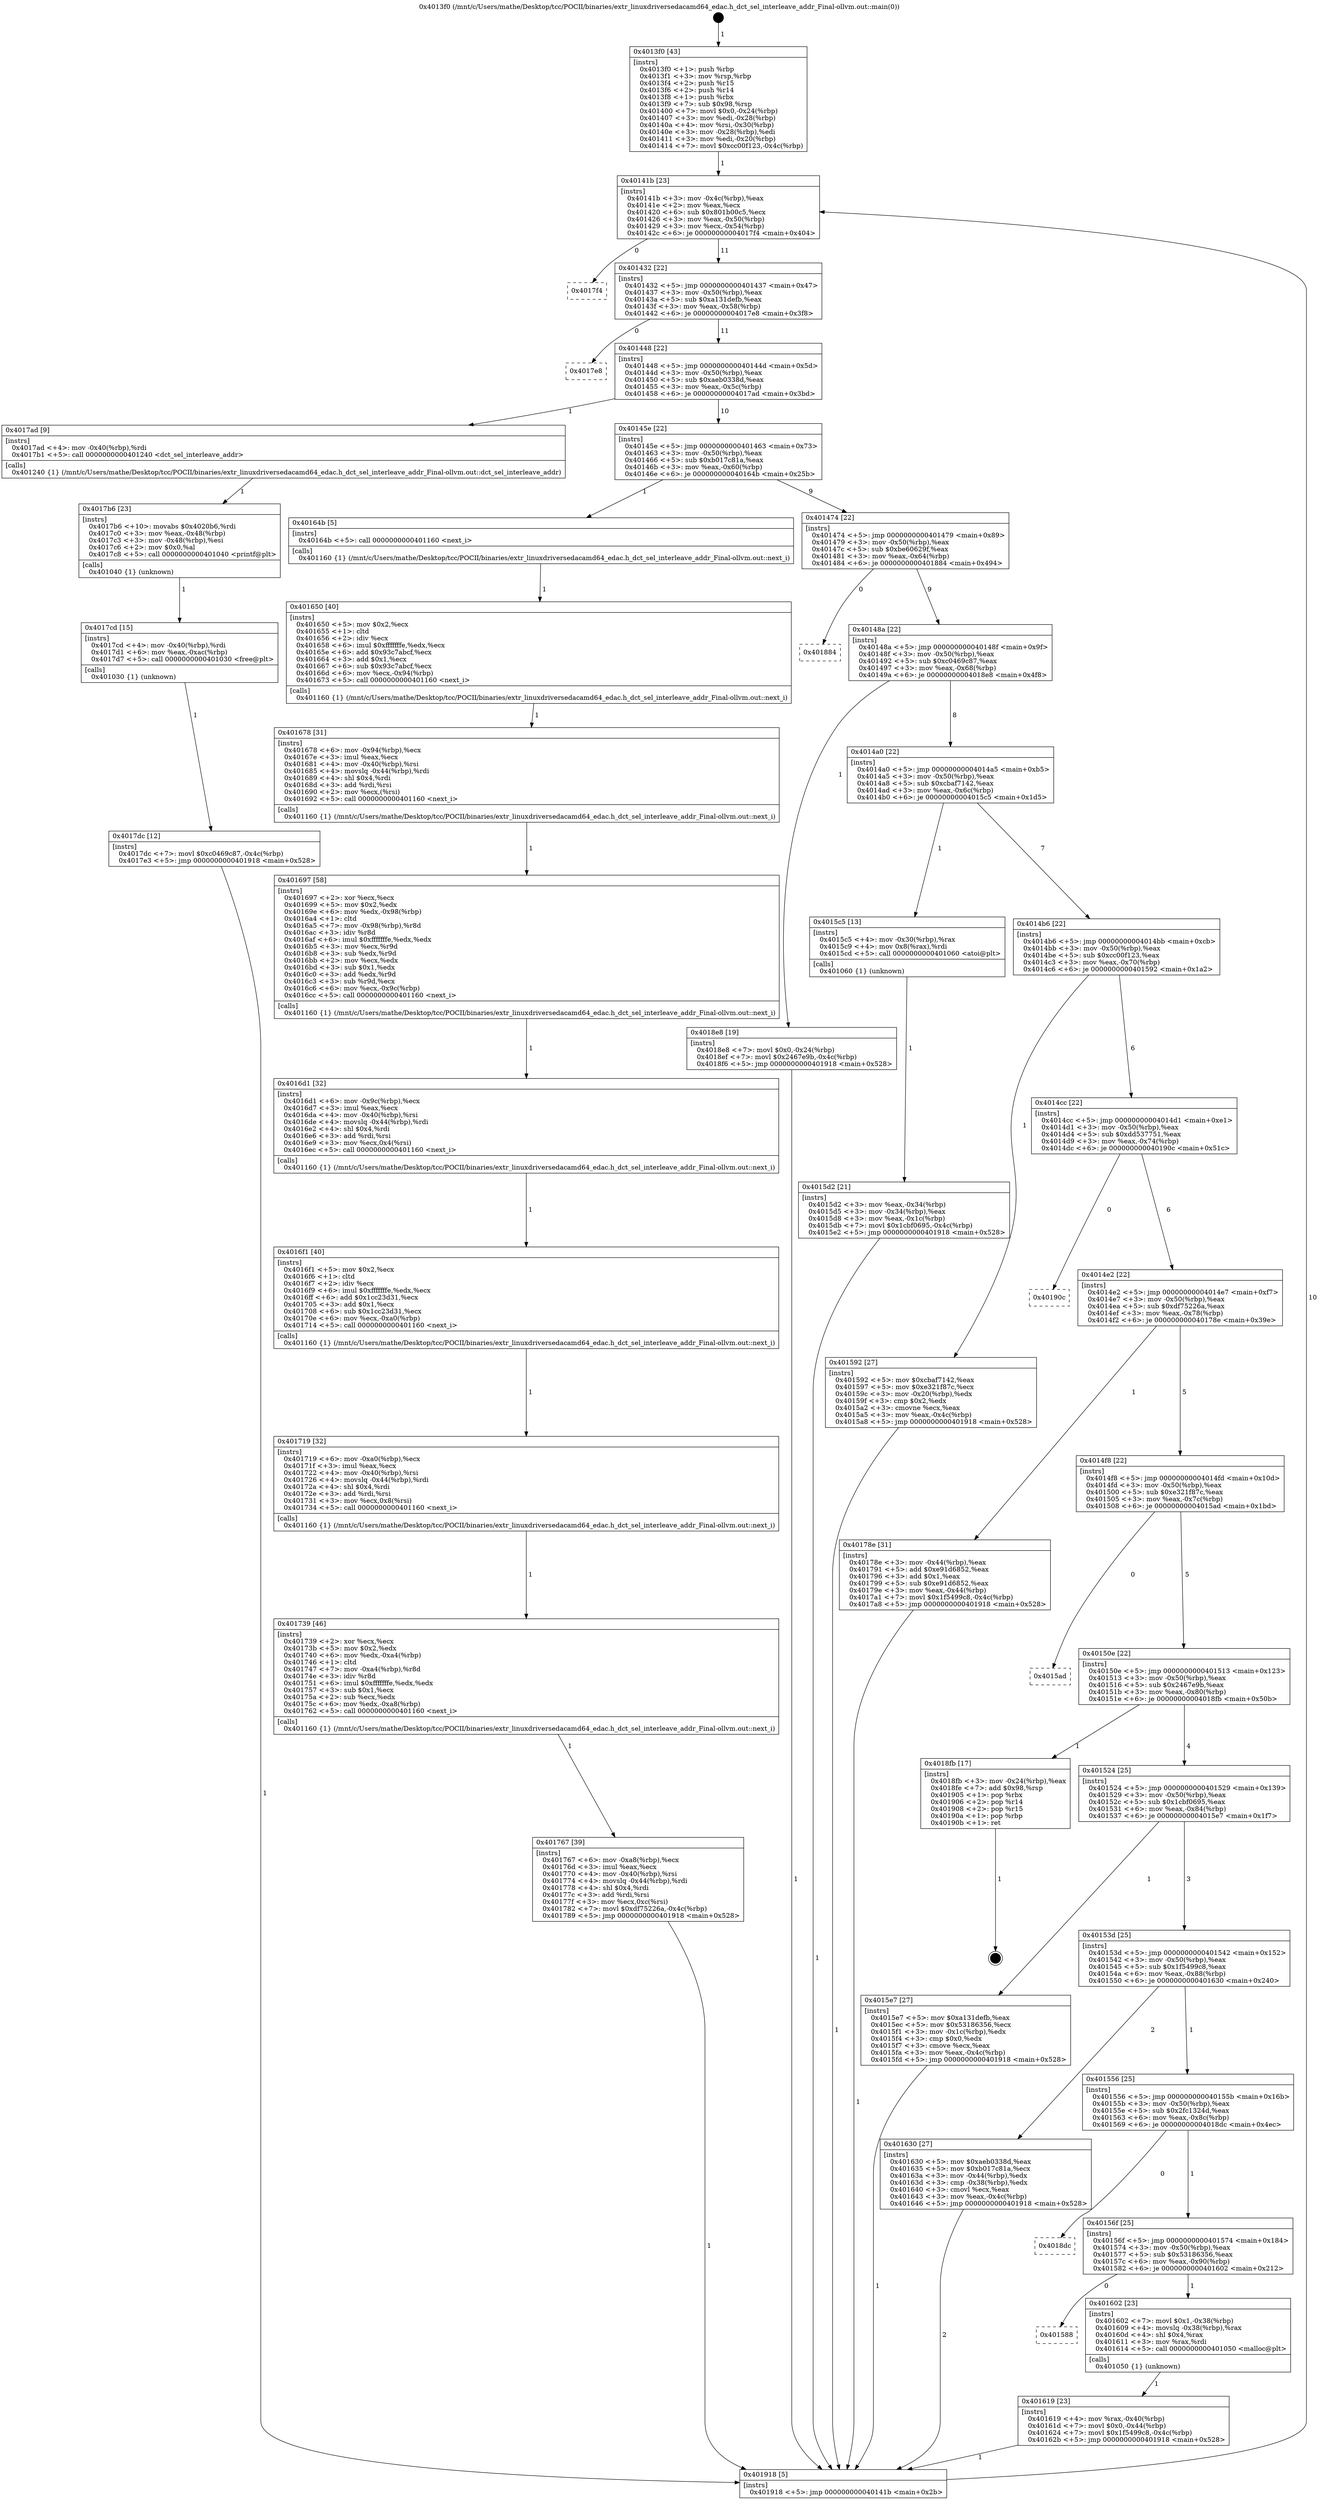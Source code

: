 digraph "0x4013f0" {
  label = "0x4013f0 (/mnt/c/Users/mathe/Desktop/tcc/POCII/binaries/extr_linuxdriversedacamd64_edac.h_dct_sel_interleave_addr_Final-ollvm.out::main(0))"
  labelloc = "t"
  node[shape=record]

  Entry [label="",width=0.3,height=0.3,shape=circle,fillcolor=black,style=filled]
  "0x40141b" [label="{
     0x40141b [23]\l
     | [instrs]\l
     &nbsp;&nbsp;0x40141b \<+3\>: mov -0x4c(%rbp),%eax\l
     &nbsp;&nbsp;0x40141e \<+2\>: mov %eax,%ecx\l
     &nbsp;&nbsp;0x401420 \<+6\>: sub $0x801b00c5,%ecx\l
     &nbsp;&nbsp;0x401426 \<+3\>: mov %eax,-0x50(%rbp)\l
     &nbsp;&nbsp;0x401429 \<+3\>: mov %ecx,-0x54(%rbp)\l
     &nbsp;&nbsp;0x40142c \<+6\>: je 00000000004017f4 \<main+0x404\>\l
  }"]
  "0x4017f4" [label="{
     0x4017f4\l
  }", style=dashed]
  "0x401432" [label="{
     0x401432 [22]\l
     | [instrs]\l
     &nbsp;&nbsp;0x401432 \<+5\>: jmp 0000000000401437 \<main+0x47\>\l
     &nbsp;&nbsp;0x401437 \<+3\>: mov -0x50(%rbp),%eax\l
     &nbsp;&nbsp;0x40143a \<+5\>: sub $0xa131defb,%eax\l
     &nbsp;&nbsp;0x40143f \<+3\>: mov %eax,-0x58(%rbp)\l
     &nbsp;&nbsp;0x401442 \<+6\>: je 00000000004017e8 \<main+0x3f8\>\l
  }"]
  Exit [label="",width=0.3,height=0.3,shape=circle,fillcolor=black,style=filled,peripheries=2]
  "0x4017e8" [label="{
     0x4017e8\l
  }", style=dashed]
  "0x401448" [label="{
     0x401448 [22]\l
     | [instrs]\l
     &nbsp;&nbsp;0x401448 \<+5\>: jmp 000000000040144d \<main+0x5d\>\l
     &nbsp;&nbsp;0x40144d \<+3\>: mov -0x50(%rbp),%eax\l
     &nbsp;&nbsp;0x401450 \<+5\>: sub $0xaeb0338d,%eax\l
     &nbsp;&nbsp;0x401455 \<+3\>: mov %eax,-0x5c(%rbp)\l
     &nbsp;&nbsp;0x401458 \<+6\>: je 00000000004017ad \<main+0x3bd\>\l
  }"]
  "0x4017dc" [label="{
     0x4017dc [12]\l
     | [instrs]\l
     &nbsp;&nbsp;0x4017dc \<+7\>: movl $0xc0469c87,-0x4c(%rbp)\l
     &nbsp;&nbsp;0x4017e3 \<+5\>: jmp 0000000000401918 \<main+0x528\>\l
  }"]
  "0x4017ad" [label="{
     0x4017ad [9]\l
     | [instrs]\l
     &nbsp;&nbsp;0x4017ad \<+4\>: mov -0x40(%rbp),%rdi\l
     &nbsp;&nbsp;0x4017b1 \<+5\>: call 0000000000401240 \<dct_sel_interleave_addr\>\l
     | [calls]\l
     &nbsp;&nbsp;0x401240 \{1\} (/mnt/c/Users/mathe/Desktop/tcc/POCII/binaries/extr_linuxdriversedacamd64_edac.h_dct_sel_interleave_addr_Final-ollvm.out::dct_sel_interleave_addr)\l
  }"]
  "0x40145e" [label="{
     0x40145e [22]\l
     | [instrs]\l
     &nbsp;&nbsp;0x40145e \<+5\>: jmp 0000000000401463 \<main+0x73\>\l
     &nbsp;&nbsp;0x401463 \<+3\>: mov -0x50(%rbp),%eax\l
     &nbsp;&nbsp;0x401466 \<+5\>: sub $0xb017c81a,%eax\l
     &nbsp;&nbsp;0x40146b \<+3\>: mov %eax,-0x60(%rbp)\l
     &nbsp;&nbsp;0x40146e \<+6\>: je 000000000040164b \<main+0x25b\>\l
  }"]
  "0x4017cd" [label="{
     0x4017cd [15]\l
     | [instrs]\l
     &nbsp;&nbsp;0x4017cd \<+4\>: mov -0x40(%rbp),%rdi\l
     &nbsp;&nbsp;0x4017d1 \<+6\>: mov %eax,-0xac(%rbp)\l
     &nbsp;&nbsp;0x4017d7 \<+5\>: call 0000000000401030 \<free@plt\>\l
     | [calls]\l
     &nbsp;&nbsp;0x401030 \{1\} (unknown)\l
  }"]
  "0x40164b" [label="{
     0x40164b [5]\l
     | [instrs]\l
     &nbsp;&nbsp;0x40164b \<+5\>: call 0000000000401160 \<next_i\>\l
     | [calls]\l
     &nbsp;&nbsp;0x401160 \{1\} (/mnt/c/Users/mathe/Desktop/tcc/POCII/binaries/extr_linuxdriversedacamd64_edac.h_dct_sel_interleave_addr_Final-ollvm.out::next_i)\l
  }"]
  "0x401474" [label="{
     0x401474 [22]\l
     | [instrs]\l
     &nbsp;&nbsp;0x401474 \<+5\>: jmp 0000000000401479 \<main+0x89\>\l
     &nbsp;&nbsp;0x401479 \<+3\>: mov -0x50(%rbp),%eax\l
     &nbsp;&nbsp;0x40147c \<+5\>: sub $0xbe60629f,%eax\l
     &nbsp;&nbsp;0x401481 \<+3\>: mov %eax,-0x64(%rbp)\l
     &nbsp;&nbsp;0x401484 \<+6\>: je 0000000000401884 \<main+0x494\>\l
  }"]
  "0x4017b6" [label="{
     0x4017b6 [23]\l
     | [instrs]\l
     &nbsp;&nbsp;0x4017b6 \<+10\>: movabs $0x4020b6,%rdi\l
     &nbsp;&nbsp;0x4017c0 \<+3\>: mov %eax,-0x48(%rbp)\l
     &nbsp;&nbsp;0x4017c3 \<+3\>: mov -0x48(%rbp),%esi\l
     &nbsp;&nbsp;0x4017c6 \<+2\>: mov $0x0,%al\l
     &nbsp;&nbsp;0x4017c8 \<+5\>: call 0000000000401040 \<printf@plt\>\l
     | [calls]\l
     &nbsp;&nbsp;0x401040 \{1\} (unknown)\l
  }"]
  "0x401884" [label="{
     0x401884\l
  }", style=dashed]
  "0x40148a" [label="{
     0x40148a [22]\l
     | [instrs]\l
     &nbsp;&nbsp;0x40148a \<+5\>: jmp 000000000040148f \<main+0x9f\>\l
     &nbsp;&nbsp;0x40148f \<+3\>: mov -0x50(%rbp),%eax\l
     &nbsp;&nbsp;0x401492 \<+5\>: sub $0xc0469c87,%eax\l
     &nbsp;&nbsp;0x401497 \<+3\>: mov %eax,-0x68(%rbp)\l
     &nbsp;&nbsp;0x40149a \<+6\>: je 00000000004018e8 \<main+0x4f8\>\l
  }"]
  "0x401767" [label="{
     0x401767 [39]\l
     | [instrs]\l
     &nbsp;&nbsp;0x401767 \<+6\>: mov -0xa8(%rbp),%ecx\l
     &nbsp;&nbsp;0x40176d \<+3\>: imul %eax,%ecx\l
     &nbsp;&nbsp;0x401770 \<+4\>: mov -0x40(%rbp),%rsi\l
     &nbsp;&nbsp;0x401774 \<+4\>: movslq -0x44(%rbp),%rdi\l
     &nbsp;&nbsp;0x401778 \<+4\>: shl $0x4,%rdi\l
     &nbsp;&nbsp;0x40177c \<+3\>: add %rdi,%rsi\l
     &nbsp;&nbsp;0x40177f \<+3\>: mov %ecx,0xc(%rsi)\l
     &nbsp;&nbsp;0x401782 \<+7\>: movl $0xdf75226a,-0x4c(%rbp)\l
     &nbsp;&nbsp;0x401789 \<+5\>: jmp 0000000000401918 \<main+0x528\>\l
  }"]
  "0x4018e8" [label="{
     0x4018e8 [19]\l
     | [instrs]\l
     &nbsp;&nbsp;0x4018e8 \<+7\>: movl $0x0,-0x24(%rbp)\l
     &nbsp;&nbsp;0x4018ef \<+7\>: movl $0x2467e9b,-0x4c(%rbp)\l
     &nbsp;&nbsp;0x4018f6 \<+5\>: jmp 0000000000401918 \<main+0x528\>\l
  }"]
  "0x4014a0" [label="{
     0x4014a0 [22]\l
     | [instrs]\l
     &nbsp;&nbsp;0x4014a0 \<+5\>: jmp 00000000004014a5 \<main+0xb5\>\l
     &nbsp;&nbsp;0x4014a5 \<+3\>: mov -0x50(%rbp),%eax\l
     &nbsp;&nbsp;0x4014a8 \<+5\>: sub $0xcbaf7142,%eax\l
     &nbsp;&nbsp;0x4014ad \<+3\>: mov %eax,-0x6c(%rbp)\l
     &nbsp;&nbsp;0x4014b0 \<+6\>: je 00000000004015c5 \<main+0x1d5\>\l
  }"]
  "0x401739" [label="{
     0x401739 [46]\l
     | [instrs]\l
     &nbsp;&nbsp;0x401739 \<+2\>: xor %ecx,%ecx\l
     &nbsp;&nbsp;0x40173b \<+5\>: mov $0x2,%edx\l
     &nbsp;&nbsp;0x401740 \<+6\>: mov %edx,-0xa4(%rbp)\l
     &nbsp;&nbsp;0x401746 \<+1\>: cltd\l
     &nbsp;&nbsp;0x401747 \<+7\>: mov -0xa4(%rbp),%r8d\l
     &nbsp;&nbsp;0x40174e \<+3\>: idiv %r8d\l
     &nbsp;&nbsp;0x401751 \<+6\>: imul $0xfffffffe,%edx,%edx\l
     &nbsp;&nbsp;0x401757 \<+3\>: sub $0x1,%ecx\l
     &nbsp;&nbsp;0x40175a \<+2\>: sub %ecx,%edx\l
     &nbsp;&nbsp;0x40175c \<+6\>: mov %edx,-0xa8(%rbp)\l
     &nbsp;&nbsp;0x401762 \<+5\>: call 0000000000401160 \<next_i\>\l
     | [calls]\l
     &nbsp;&nbsp;0x401160 \{1\} (/mnt/c/Users/mathe/Desktop/tcc/POCII/binaries/extr_linuxdriversedacamd64_edac.h_dct_sel_interleave_addr_Final-ollvm.out::next_i)\l
  }"]
  "0x4015c5" [label="{
     0x4015c5 [13]\l
     | [instrs]\l
     &nbsp;&nbsp;0x4015c5 \<+4\>: mov -0x30(%rbp),%rax\l
     &nbsp;&nbsp;0x4015c9 \<+4\>: mov 0x8(%rax),%rdi\l
     &nbsp;&nbsp;0x4015cd \<+5\>: call 0000000000401060 \<atoi@plt\>\l
     | [calls]\l
     &nbsp;&nbsp;0x401060 \{1\} (unknown)\l
  }"]
  "0x4014b6" [label="{
     0x4014b6 [22]\l
     | [instrs]\l
     &nbsp;&nbsp;0x4014b6 \<+5\>: jmp 00000000004014bb \<main+0xcb\>\l
     &nbsp;&nbsp;0x4014bb \<+3\>: mov -0x50(%rbp),%eax\l
     &nbsp;&nbsp;0x4014be \<+5\>: sub $0xcc00f123,%eax\l
     &nbsp;&nbsp;0x4014c3 \<+3\>: mov %eax,-0x70(%rbp)\l
     &nbsp;&nbsp;0x4014c6 \<+6\>: je 0000000000401592 \<main+0x1a2\>\l
  }"]
  "0x401719" [label="{
     0x401719 [32]\l
     | [instrs]\l
     &nbsp;&nbsp;0x401719 \<+6\>: mov -0xa0(%rbp),%ecx\l
     &nbsp;&nbsp;0x40171f \<+3\>: imul %eax,%ecx\l
     &nbsp;&nbsp;0x401722 \<+4\>: mov -0x40(%rbp),%rsi\l
     &nbsp;&nbsp;0x401726 \<+4\>: movslq -0x44(%rbp),%rdi\l
     &nbsp;&nbsp;0x40172a \<+4\>: shl $0x4,%rdi\l
     &nbsp;&nbsp;0x40172e \<+3\>: add %rdi,%rsi\l
     &nbsp;&nbsp;0x401731 \<+3\>: mov %ecx,0x8(%rsi)\l
     &nbsp;&nbsp;0x401734 \<+5\>: call 0000000000401160 \<next_i\>\l
     | [calls]\l
     &nbsp;&nbsp;0x401160 \{1\} (/mnt/c/Users/mathe/Desktop/tcc/POCII/binaries/extr_linuxdriversedacamd64_edac.h_dct_sel_interleave_addr_Final-ollvm.out::next_i)\l
  }"]
  "0x401592" [label="{
     0x401592 [27]\l
     | [instrs]\l
     &nbsp;&nbsp;0x401592 \<+5\>: mov $0xcbaf7142,%eax\l
     &nbsp;&nbsp;0x401597 \<+5\>: mov $0xe321f87c,%ecx\l
     &nbsp;&nbsp;0x40159c \<+3\>: mov -0x20(%rbp),%edx\l
     &nbsp;&nbsp;0x40159f \<+3\>: cmp $0x2,%edx\l
     &nbsp;&nbsp;0x4015a2 \<+3\>: cmovne %ecx,%eax\l
     &nbsp;&nbsp;0x4015a5 \<+3\>: mov %eax,-0x4c(%rbp)\l
     &nbsp;&nbsp;0x4015a8 \<+5\>: jmp 0000000000401918 \<main+0x528\>\l
  }"]
  "0x4014cc" [label="{
     0x4014cc [22]\l
     | [instrs]\l
     &nbsp;&nbsp;0x4014cc \<+5\>: jmp 00000000004014d1 \<main+0xe1\>\l
     &nbsp;&nbsp;0x4014d1 \<+3\>: mov -0x50(%rbp),%eax\l
     &nbsp;&nbsp;0x4014d4 \<+5\>: sub $0xdd537751,%eax\l
     &nbsp;&nbsp;0x4014d9 \<+3\>: mov %eax,-0x74(%rbp)\l
     &nbsp;&nbsp;0x4014dc \<+6\>: je 000000000040190c \<main+0x51c\>\l
  }"]
  "0x401918" [label="{
     0x401918 [5]\l
     | [instrs]\l
     &nbsp;&nbsp;0x401918 \<+5\>: jmp 000000000040141b \<main+0x2b\>\l
  }"]
  "0x4013f0" [label="{
     0x4013f0 [43]\l
     | [instrs]\l
     &nbsp;&nbsp;0x4013f0 \<+1\>: push %rbp\l
     &nbsp;&nbsp;0x4013f1 \<+3\>: mov %rsp,%rbp\l
     &nbsp;&nbsp;0x4013f4 \<+2\>: push %r15\l
     &nbsp;&nbsp;0x4013f6 \<+2\>: push %r14\l
     &nbsp;&nbsp;0x4013f8 \<+1\>: push %rbx\l
     &nbsp;&nbsp;0x4013f9 \<+7\>: sub $0x98,%rsp\l
     &nbsp;&nbsp;0x401400 \<+7\>: movl $0x0,-0x24(%rbp)\l
     &nbsp;&nbsp;0x401407 \<+3\>: mov %edi,-0x28(%rbp)\l
     &nbsp;&nbsp;0x40140a \<+4\>: mov %rsi,-0x30(%rbp)\l
     &nbsp;&nbsp;0x40140e \<+3\>: mov -0x28(%rbp),%edi\l
     &nbsp;&nbsp;0x401411 \<+3\>: mov %edi,-0x20(%rbp)\l
     &nbsp;&nbsp;0x401414 \<+7\>: movl $0xcc00f123,-0x4c(%rbp)\l
  }"]
  "0x4015d2" [label="{
     0x4015d2 [21]\l
     | [instrs]\l
     &nbsp;&nbsp;0x4015d2 \<+3\>: mov %eax,-0x34(%rbp)\l
     &nbsp;&nbsp;0x4015d5 \<+3\>: mov -0x34(%rbp),%eax\l
     &nbsp;&nbsp;0x4015d8 \<+3\>: mov %eax,-0x1c(%rbp)\l
     &nbsp;&nbsp;0x4015db \<+7\>: movl $0x1cbf0695,-0x4c(%rbp)\l
     &nbsp;&nbsp;0x4015e2 \<+5\>: jmp 0000000000401918 \<main+0x528\>\l
  }"]
  "0x4016f1" [label="{
     0x4016f1 [40]\l
     | [instrs]\l
     &nbsp;&nbsp;0x4016f1 \<+5\>: mov $0x2,%ecx\l
     &nbsp;&nbsp;0x4016f6 \<+1\>: cltd\l
     &nbsp;&nbsp;0x4016f7 \<+2\>: idiv %ecx\l
     &nbsp;&nbsp;0x4016f9 \<+6\>: imul $0xfffffffe,%edx,%ecx\l
     &nbsp;&nbsp;0x4016ff \<+6\>: add $0x1cc23d31,%ecx\l
     &nbsp;&nbsp;0x401705 \<+3\>: add $0x1,%ecx\l
     &nbsp;&nbsp;0x401708 \<+6\>: sub $0x1cc23d31,%ecx\l
     &nbsp;&nbsp;0x40170e \<+6\>: mov %ecx,-0xa0(%rbp)\l
     &nbsp;&nbsp;0x401714 \<+5\>: call 0000000000401160 \<next_i\>\l
     | [calls]\l
     &nbsp;&nbsp;0x401160 \{1\} (/mnt/c/Users/mathe/Desktop/tcc/POCII/binaries/extr_linuxdriversedacamd64_edac.h_dct_sel_interleave_addr_Final-ollvm.out::next_i)\l
  }"]
  "0x40190c" [label="{
     0x40190c\l
  }", style=dashed]
  "0x4014e2" [label="{
     0x4014e2 [22]\l
     | [instrs]\l
     &nbsp;&nbsp;0x4014e2 \<+5\>: jmp 00000000004014e7 \<main+0xf7\>\l
     &nbsp;&nbsp;0x4014e7 \<+3\>: mov -0x50(%rbp),%eax\l
     &nbsp;&nbsp;0x4014ea \<+5\>: sub $0xdf75226a,%eax\l
     &nbsp;&nbsp;0x4014ef \<+3\>: mov %eax,-0x78(%rbp)\l
     &nbsp;&nbsp;0x4014f2 \<+6\>: je 000000000040178e \<main+0x39e\>\l
  }"]
  "0x4016d1" [label="{
     0x4016d1 [32]\l
     | [instrs]\l
     &nbsp;&nbsp;0x4016d1 \<+6\>: mov -0x9c(%rbp),%ecx\l
     &nbsp;&nbsp;0x4016d7 \<+3\>: imul %eax,%ecx\l
     &nbsp;&nbsp;0x4016da \<+4\>: mov -0x40(%rbp),%rsi\l
     &nbsp;&nbsp;0x4016de \<+4\>: movslq -0x44(%rbp),%rdi\l
     &nbsp;&nbsp;0x4016e2 \<+4\>: shl $0x4,%rdi\l
     &nbsp;&nbsp;0x4016e6 \<+3\>: add %rdi,%rsi\l
     &nbsp;&nbsp;0x4016e9 \<+3\>: mov %ecx,0x4(%rsi)\l
     &nbsp;&nbsp;0x4016ec \<+5\>: call 0000000000401160 \<next_i\>\l
     | [calls]\l
     &nbsp;&nbsp;0x401160 \{1\} (/mnt/c/Users/mathe/Desktop/tcc/POCII/binaries/extr_linuxdriversedacamd64_edac.h_dct_sel_interleave_addr_Final-ollvm.out::next_i)\l
  }"]
  "0x40178e" [label="{
     0x40178e [31]\l
     | [instrs]\l
     &nbsp;&nbsp;0x40178e \<+3\>: mov -0x44(%rbp),%eax\l
     &nbsp;&nbsp;0x401791 \<+5\>: add $0xe91d6852,%eax\l
     &nbsp;&nbsp;0x401796 \<+3\>: add $0x1,%eax\l
     &nbsp;&nbsp;0x401799 \<+5\>: sub $0xe91d6852,%eax\l
     &nbsp;&nbsp;0x40179e \<+3\>: mov %eax,-0x44(%rbp)\l
     &nbsp;&nbsp;0x4017a1 \<+7\>: movl $0x1f5499c8,-0x4c(%rbp)\l
     &nbsp;&nbsp;0x4017a8 \<+5\>: jmp 0000000000401918 \<main+0x528\>\l
  }"]
  "0x4014f8" [label="{
     0x4014f8 [22]\l
     | [instrs]\l
     &nbsp;&nbsp;0x4014f8 \<+5\>: jmp 00000000004014fd \<main+0x10d\>\l
     &nbsp;&nbsp;0x4014fd \<+3\>: mov -0x50(%rbp),%eax\l
     &nbsp;&nbsp;0x401500 \<+5\>: sub $0xe321f87c,%eax\l
     &nbsp;&nbsp;0x401505 \<+3\>: mov %eax,-0x7c(%rbp)\l
     &nbsp;&nbsp;0x401508 \<+6\>: je 00000000004015ad \<main+0x1bd\>\l
  }"]
  "0x401697" [label="{
     0x401697 [58]\l
     | [instrs]\l
     &nbsp;&nbsp;0x401697 \<+2\>: xor %ecx,%ecx\l
     &nbsp;&nbsp;0x401699 \<+5\>: mov $0x2,%edx\l
     &nbsp;&nbsp;0x40169e \<+6\>: mov %edx,-0x98(%rbp)\l
     &nbsp;&nbsp;0x4016a4 \<+1\>: cltd\l
     &nbsp;&nbsp;0x4016a5 \<+7\>: mov -0x98(%rbp),%r8d\l
     &nbsp;&nbsp;0x4016ac \<+3\>: idiv %r8d\l
     &nbsp;&nbsp;0x4016af \<+6\>: imul $0xfffffffe,%edx,%edx\l
     &nbsp;&nbsp;0x4016b5 \<+3\>: mov %ecx,%r9d\l
     &nbsp;&nbsp;0x4016b8 \<+3\>: sub %edx,%r9d\l
     &nbsp;&nbsp;0x4016bb \<+2\>: mov %ecx,%edx\l
     &nbsp;&nbsp;0x4016bd \<+3\>: sub $0x1,%edx\l
     &nbsp;&nbsp;0x4016c0 \<+3\>: add %edx,%r9d\l
     &nbsp;&nbsp;0x4016c3 \<+3\>: sub %r9d,%ecx\l
     &nbsp;&nbsp;0x4016c6 \<+6\>: mov %ecx,-0x9c(%rbp)\l
     &nbsp;&nbsp;0x4016cc \<+5\>: call 0000000000401160 \<next_i\>\l
     | [calls]\l
     &nbsp;&nbsp;0x401160 \{1\} (/mnt/c/Users/mathe/Desktop/tcc/POCII/binaries/extr_linuxdriversedacamd64_edac.h_dct_sel_interleave_addr_Final-ollvm.out::next_i)\l
  }"]
  "0x4015ad" [label="{
     0x4015ad\l
  }", style=dashed]
  "0x40150e" [label="{
     0x40150e [22]\l
     | [instrs]\l
     &nbsp;&nbsp;0x40150e \<+5\>: jmp 0000000000401513 \<main+0x123\>\l
     &nbsp;&nbsp;0x401513 \<+3\>: mov -0x50(%rbp),%eax\l
     &nbsp;&nbsp;0x401516 \<+5\>: sub $0x2467e9b,%eax\l
     &nbsp;&nbsp;0x40151b \<+3\>: mov %eax,-0x80(%rbp)\l
     &nbsp;&nbsp;0x40151e \<+6\>: je 00000000004018fb \<main+0x50b\>\l
  }"]
  "0x401678" [label="{
     0x401678 [31]\l
     | [instrs]\l
     &nbsp;&nbsp;0x401678 \<+6\>: mov -0x94(%rbp),%ecx\l
     &nbsp;&nbsp;0x40167e \<+3\>: imul %eax,%ecx\l
     &nbsp;&nbsp;0x401681 \<+4\>: mov -0x40(%rbp),%rsi\l
     &nbsp;&nbsp;0x401685 \<+4\>: movslq -0x44(%rbp),%rdi\l
     &nbsp;&nbsp;0x401689 \<+4\>: shl $0x4,%rdi\l
     &nbsp;&nbsp;0x40168d \<+3\>: add %rdi,%rsi\l
     &nbsp;&nbsp;0x401690 \<+2\>: mov %ecx,(%rsi)\l
     &nbsp;&nbsp;0x401692 \<+5\>: call 0000000000401160 \<next_i\>\l
     | [calls]\l
     &nbsp;&nbsp;0x401160 \{1\} (/mnt/c/Users/mathe/Desktop/tcc/POCII/binaries/extr_linuxdriversedacamd64_edac.h_dct_sel_interleave_addr_Final-ollvm.out::next_i)\l
  }"]
  "0x4018fb" [label="{
     0x4018fb [17]\l
     | [instrs]\l
     &nbsp;&nbsp;0x4018fb \<+3\>: mov -0x24(%rbp),%eax\l
     &nbsp;&nbsp;0x4018fe \<+7\>: add $0x98,%rsp\l
     &nbsp;&nbsp;0x401905 \<+1\>: pop %rbx\l
     &nbsp;&nbsp;0x401906 \<+2\>: pop %r14\l
     &nbsp;&nbsp;0x401908 \<+2\>: pop %r15\l
     &nbsp;&nbsp;0x40190a \<+1\>: pop %rbp\l
     &nbsp;&nbsp;0x40190b \<+1\>: ret\l
  }"]
  "0x401524" [label="{
     0x401524 [25]\l
     | [instrs]\l
     &nbsp;&nbsp;0x401524 \<+5\>: jmp 0000000000401529 \<main+0x139\>\l
     &nbsp;&nbsp;0x401529 \<+3\>: mov -0x50(%rbp),%eax\l
     &nbsp;&nbsp;0x40152c \<+5\>: sub $0x1cbf0695,%eax\l
     &nbsp;&nbsp;0x401531 \<+6\>: mov %eax,-0x84(%rbp)\l
     &nbsp;&nbsp;0x401537 \<+6\>: je 00000000004015e7 \<main+0x1f7\>\l
  }"]
  "0x401650" [label="{
     0x401650 [40]\l
     | [instrs]\l
     &nbsp;&nbsp;0x401650 \<+5\>: mov $0x2,%ecx\l
     &nbsp;&nbsp;0x401655 \<+1\>: cltd\l
     &nbsp;&nbsp;0x401656 \<+2\>: idiv %ecx\l
     &nbsp;&nbsp;0x401658 \<+6\>: imul $0xfffffffe,%edx,%ecx\l
     &nbsp;&nbsp;0x40165e \<+6\>: add $0x93c7abcf,%ecx\l
     &nbsp;&nbsp;0x401664 \<+3\>: add $0x1,%ecx\l
     &nbsp;&nbsp;0x401667 \<+6\>: sub $0x93c7abcf,%ecx\l
     &nbsp;&nbsp;0x40166d \<+6\>: mov %ecx,-0x94(%rbp)\l
     &nbsp;&nbsp;0x401673 \<+5\>: call 0000000000401160 \<next_i\>\l
     | [calls]\l
     &nbsp;&nbsp;0x401160 \{1\} (/mnt/c/Users/mathe/Desktop/tcc/POCII/binaries/extr_linuxdriversedacamd64_edac.h_dct_sel_interleave_addr_Final-ollvm.out::next_i)\l
  }"]
  "0x4015e7" [label="{
     0x4015e7 [27]\l
     | [instrs]\l
     &nbsp;&nbsp;0x4015e7 \<+5\>: mov $0xa131defb,%eax\l
     &nbsp;&nbsp;0x4015ec \<+5\>: mov $0x53186356,%ecx\l
     &nbsp;&nbsp;0x4015f1 \<+3\>: mov -0x1c(%rbp),%edx\l
     &nbsp;&nbsp;0x4015f4 \<+3\>: cmp $0x0,%edx\l
     &nbsp;&nbsp;0x4015f7 \<+3\>: cmove %ecx,%eax\l
     &nbsp;&nbsp;0x4015fa \<+3\>: mov %eax,-0x4c(%rbp)\l
     &nbsp;&nbsp;0x4015fd \<+5\>: jmp 0000000000401918 \<main+0x528\>\l
  }"]
  "0x40153d" [label="{
     0x40153d [25]\l
     | [instrs]\l
     &nbsp;&nbsp;0x40153d \<+5\>: jmp 0000000000401542 \<main+0x152\>\l
     &nbsp;&nbsp;0x401542 \<+3\>: mov -0x50(%rbp),%eax\l
     &nbsp;&nbsp;0x401545 \<+5\>: sub $0x1f5499c8,%eax\l
     &nbsp;&nbsp;0x40154a \<+6\>: mov %eax,-0x88(%rbp)\l
     &nbsp;&nbsp;0x401550 \<+6\>: je 0000000000401630 \<main+0x240\>\l
  }"]
  "0x401619" [label="{
     0x401619 [23]\l
     | [instrs]\l
     &nbsp;&nbsp;0x401619 \<+4\>: mov %rax,-0x40(%rbp)\l
     &nbsp;&nbsp;0x40161d \<+7\>: movl $0x0,-0x44(%rbp)\l
     &nbsp;&nbsp;0x401624 \<+7\>: movl $0x1f5499c8,-0x4c(%rbp)\l
     &nbsp;&nbsp;0x40162b \<+5\>: jmp 0000000000401918 \<main+0x528\>\l
  }"]
  "0x401630" [label="{
     0x401630 [27]\l
     | [instrs]\l
     &nbsp;&nbsp;0x401630 \<+5\>: mov $0xaeb0338d,%eax\l
     &nbsp;&nbsp;0x401635 \<+5\>: mov $0xb017c81a,%ecx\l
     &nbsp;&nbsp;0x40163a \<+3\>: mov -0x44(%rbp),%edx\l
     &nbsp;&nbsp;0x40163d \<+3\>: cmp -0x38(%rbp),%edx\l
     &nbsp;&nbsp;0x401640 \<+3\>: cmovl %ecx,%eax\l
     &nbsp;&nbsp;0x401643 \<+3\>: mov %eax,-0x4c(%rbp)\l
     &nbsp;&nbsp;0x401646 \<+5\>: jmp 0000000000401918 \<main+0x528\>\l
  }"]
  "0x401556" [label="{
     0x401556 [25]\l
     | [instrs]\l
     &nbsp;&nbsp;0x401556 \<+5\>: jmp 000000000040155b \<main+0x16b\>\l
     &nbsp;&nbsp;0x40155b \<+3\>: mov -0x50(%rbp),%eax\l
     &nbsp;&nbsp;0x40155e \<+5\>: sub $0x2fc1324d,%eax\l
     &nbsp;&nbsp;0x401563 \<+6\>: mov %eax,-0x8c(%rbp)\l
     &nbsp;&nbsp;0x401569 \<+6\>: je 00000000004018dc \<main+0x4ec\>\l
  }"]
  "0x401588" [label="{
     0x401588\l
  }", style=dashed]
  "0x4018dc" [label="{
     0x4018dc\l
  }", style=dashed]
  "0x40156f" [label="{
     0x40156f [25]\l
     | [instrs]\l
     &nbsp;&nbsp;0x40156f \<+5\>: jmp 0000000000401574 \<main+0x184\>\l
     &nbsp;&nbsp;0x401574 \<+3\>: mov -0x50(%rbp),%eax\l
     &nbsp;&nbsp;0x401577 \<+5\>: sub $0x53186356,%eax\l
     &nbsp;&nbsp;0x40157c \<+6\>: mov %eax,-0x90(%rbp)\l
     &nbsp;&nbsp;0x401582 \<+6\>: je 0000000000401602 \<main+0x212\>\l
  }"]
  "0x401602" [label="{
     0x401602 [23]\l
     | [instrs]\l
     &nbsp;&nbsp;0x401602 \<+7\>: movl $0x1,-0x38(%rbp)\l
     &nbsp;&nbsp;0x401609 \<+4\>: movslq -0x38(%rbp),%rax\l
     &nbsp;&nbsp;0x40160d \<+4\>: shl $0x4,%rax\l
     &nbsp;&nbsp;0x401611 \<+3\>: mov %rax,%rdi\l
     &nbsp;&nbsp;0x401614 \<+5\>: call 0000000000401050 \<malloc@plt\>\l
     | [calls]\l
     &nbsp;&nbsp;0x401050 \{1\} (unknown)\l
  }"]
  Entry -> "0x4013f0" [label=" 1"]
  "0x40141b" -> "0x4017f4" [label=" 0"]
  "0x40141b" -> "0x401432" [label=" 11"]
  "0x4018fb" -> Exit [label=" 1"]
  "0x401432" -> "0x4017e8" [label=" 0"]
  "0x401432" -> "0x401448" [label=" 11"]
  "0x4018e8" -> "0x401918" [label=" 1"]
  "0x401448" -> "0x4017ad" [label=" 1"]
  "0x401448" -> "0x40145e" [label=" 10"]
  "0x4017dc" -> "0x401918" [label=" 1"]
  "0x40145e" -> "0x40164b" [label=" 1"]
  "0x40145e" -> "0x401474" [label=" 9"]
  "0x4017cd" -> "0x4017dc" [label=" 1"]
  "0x401474" -> "0x401884" [label=" 0"]
  "0x401474" -> "0x40148a" [label=" 9"]
  "0x4017b6" -> "0x4017cd" [label=" 1"]
  "0x40148a" -> "0x4018e8" [label=" 1"]
  "0x40148a" -> "0x4014a0" [label=" 8"]
  "0x4017ad" -> "0x4017b6" [label=" 1"]
  "0x4014a0" -> "0x4015c5" [label=" 1"]
  "0x4014a0" -> "0x4014b6" [label=" 7"]
  "0x40178e" -> "0x401918" [label=" 1"]
  "0x4014b6" -> "0x401592" [label=" 1"]
  "0x4014b6" -> "0x4014cc" [label=" 6"]
  "0x401592" -> "0x401918" [label=" 1"]
  "0x4013f0" -> "0x40141b" [label=" 1"]
  "0x401918" -> "0x40141b" [label=" 10"]
  "0x4015c5" -> "0x4015d2" [label=" 1"]
  "0x4015d2" -> "0x401918" [label=" 1"]
  "0x401767" -> "0x401918" [label=" 1"]
  "0x4014cc" -> "0x40190c" [label=" 0"]
  "0x4014cc" -> "0x4014e2" [label=" 6"]
  "0x401739" -> "0x401767" [label=" 1"]
  "0x4014e2" -> "0x40178e" [label=" 1"]
  "0x4014e2" -> "0x4014f8" [label=" 5"]
  "0x401719" -> "0x401739" [label=" 1"]
  "0x4014f8" -> "0x4015ad" [label=" 0"]
  "0x4014f8" -> "0x40150e" [label=" 5"]
  "0x4016f1" -> "0x401719" [label=" 1"]
  "0x40150e" -> "0x4018fb" [label=" 1"]
  "0x40150e" -> "0x401524" [label=" 4"]
  "0x4016d1" -> "0x4016f1" [label=" 1"]
  "0x401524" -> "0x4015e7" [label=" 1"]
  "0x401524" -> "0x40153d" [label=" 3"]
  "0x4015e7" -> "0x401918" [label=" 1"]
  "0x401697" -> "0x4016d1" [label=" 1"]
  "0x40153d" -> "0x401630" [label=" 2"]
  "0x40153d" -> "0x401556" [label=" 1"]
  "0x401678" -> "0x401697" [label=" 1"]
  "0x401556" -> "0x4018dc" [label=" 0"]
  "0x401556" -> "0x40156f" [label=" 1"]
  "0x401650" -> "0x401678" [label=" 1"]
  "0x40156f" -> "0x401602" [label=" 1"]
  "0x40156f" -> "0x401588" [label=" 0"]
  "0x401602" -> "0x401619" [label=" 1"]
  "0x401619" -> "0x401918" [label=" 1"]
  "0x401630" -> "0x401918" [label=" 2"]
  "0x40164b" -> "0x401650" [label=" 1"]
}

